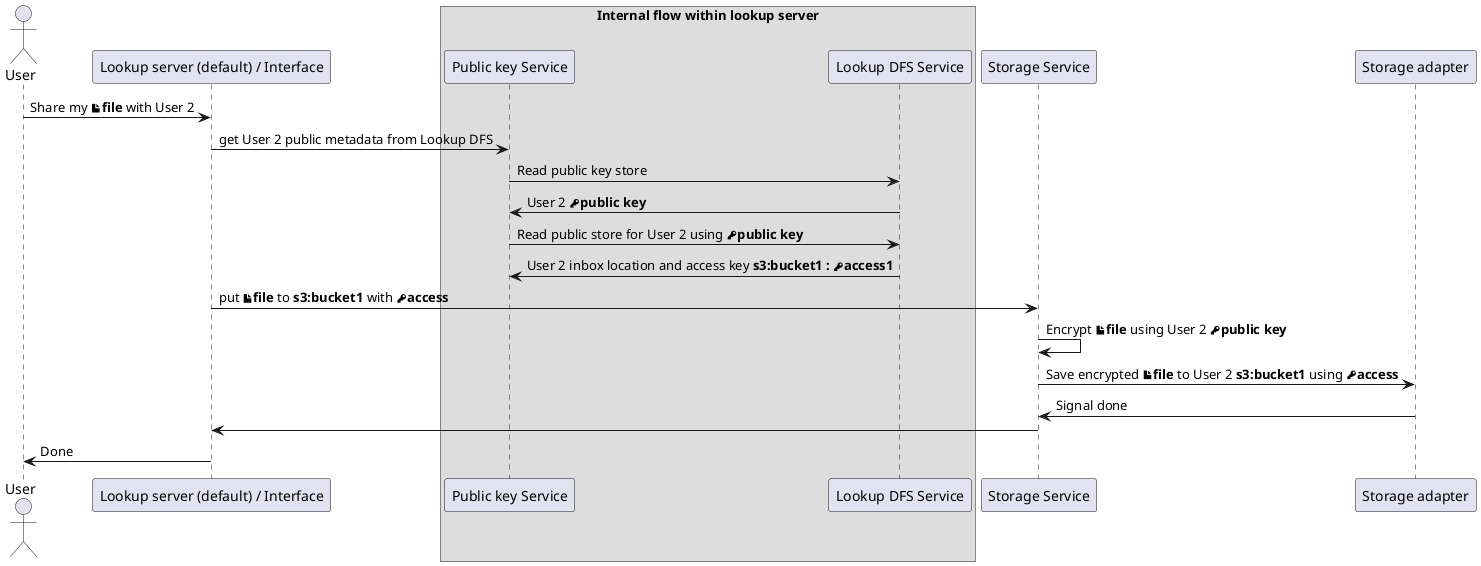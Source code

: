@startuml
actor User
User->"Lookup server (default) / Interface" as ls : Share my **<&file>file** with User 2
box "Internal flow within lookup server"
ls->"Public key Service" as lss : get User 2 public metadata from Lookup DFS
lss->"Lookup DFS Service" as DFS : Read public key store
end box
DFS->lss : User 2 **<&key>public key**
lss->DFS : Read public store for User 2 using **<&key>public key**
DFS->lss : User 2 inbox location and access key **s3:bucket1 : <&key>access1**
ls->"Storage Service" as ss : put **<&file>file** to **s3:bucket1** with **<&key>access**
ss->ss : Encrypt **<&file>file** using User 2 **<&key>public key**
ss->"Storage adapter" as sa : Save encrypted **<&file>file** to User 2 **s3:bucket1** using **<&key>access**
sa->ss : Signal done
ss->ls
ls->User : Done
@enduml
